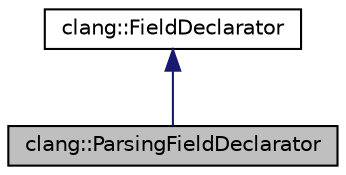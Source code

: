 digraph "clang::ParsingFieldDeclarator"
{
 // LATEX_PDF_SIZE
  bgcolor="transparent";
  edge [fontname="Helvetica",fontsize="10",labelfontname="Helvetica",labelfontsize="10"];
  node [fontname="Helvetica",fontsize="10",shape=record];
  Node1 [label="clang::ParsingFieldDeclarator",height=0.2,width=0.4,color="black", fillcolor="grey75", style="filled", fontcolor="black",tooltip="A class for parsing a field declarator."];
  Node2 -> Node1 [dir="back",color="midnightblue",fontsize="10",style="solid",fontname="Helvetica"];
  Node2 [label="clang::FieldDeclarator",height=0.2,width=0.4,color="black",URL="$structclang_1_1FieldDeclarator.html",tooltip="This little struct is used to capture information about structure field declarators,..."];
}
